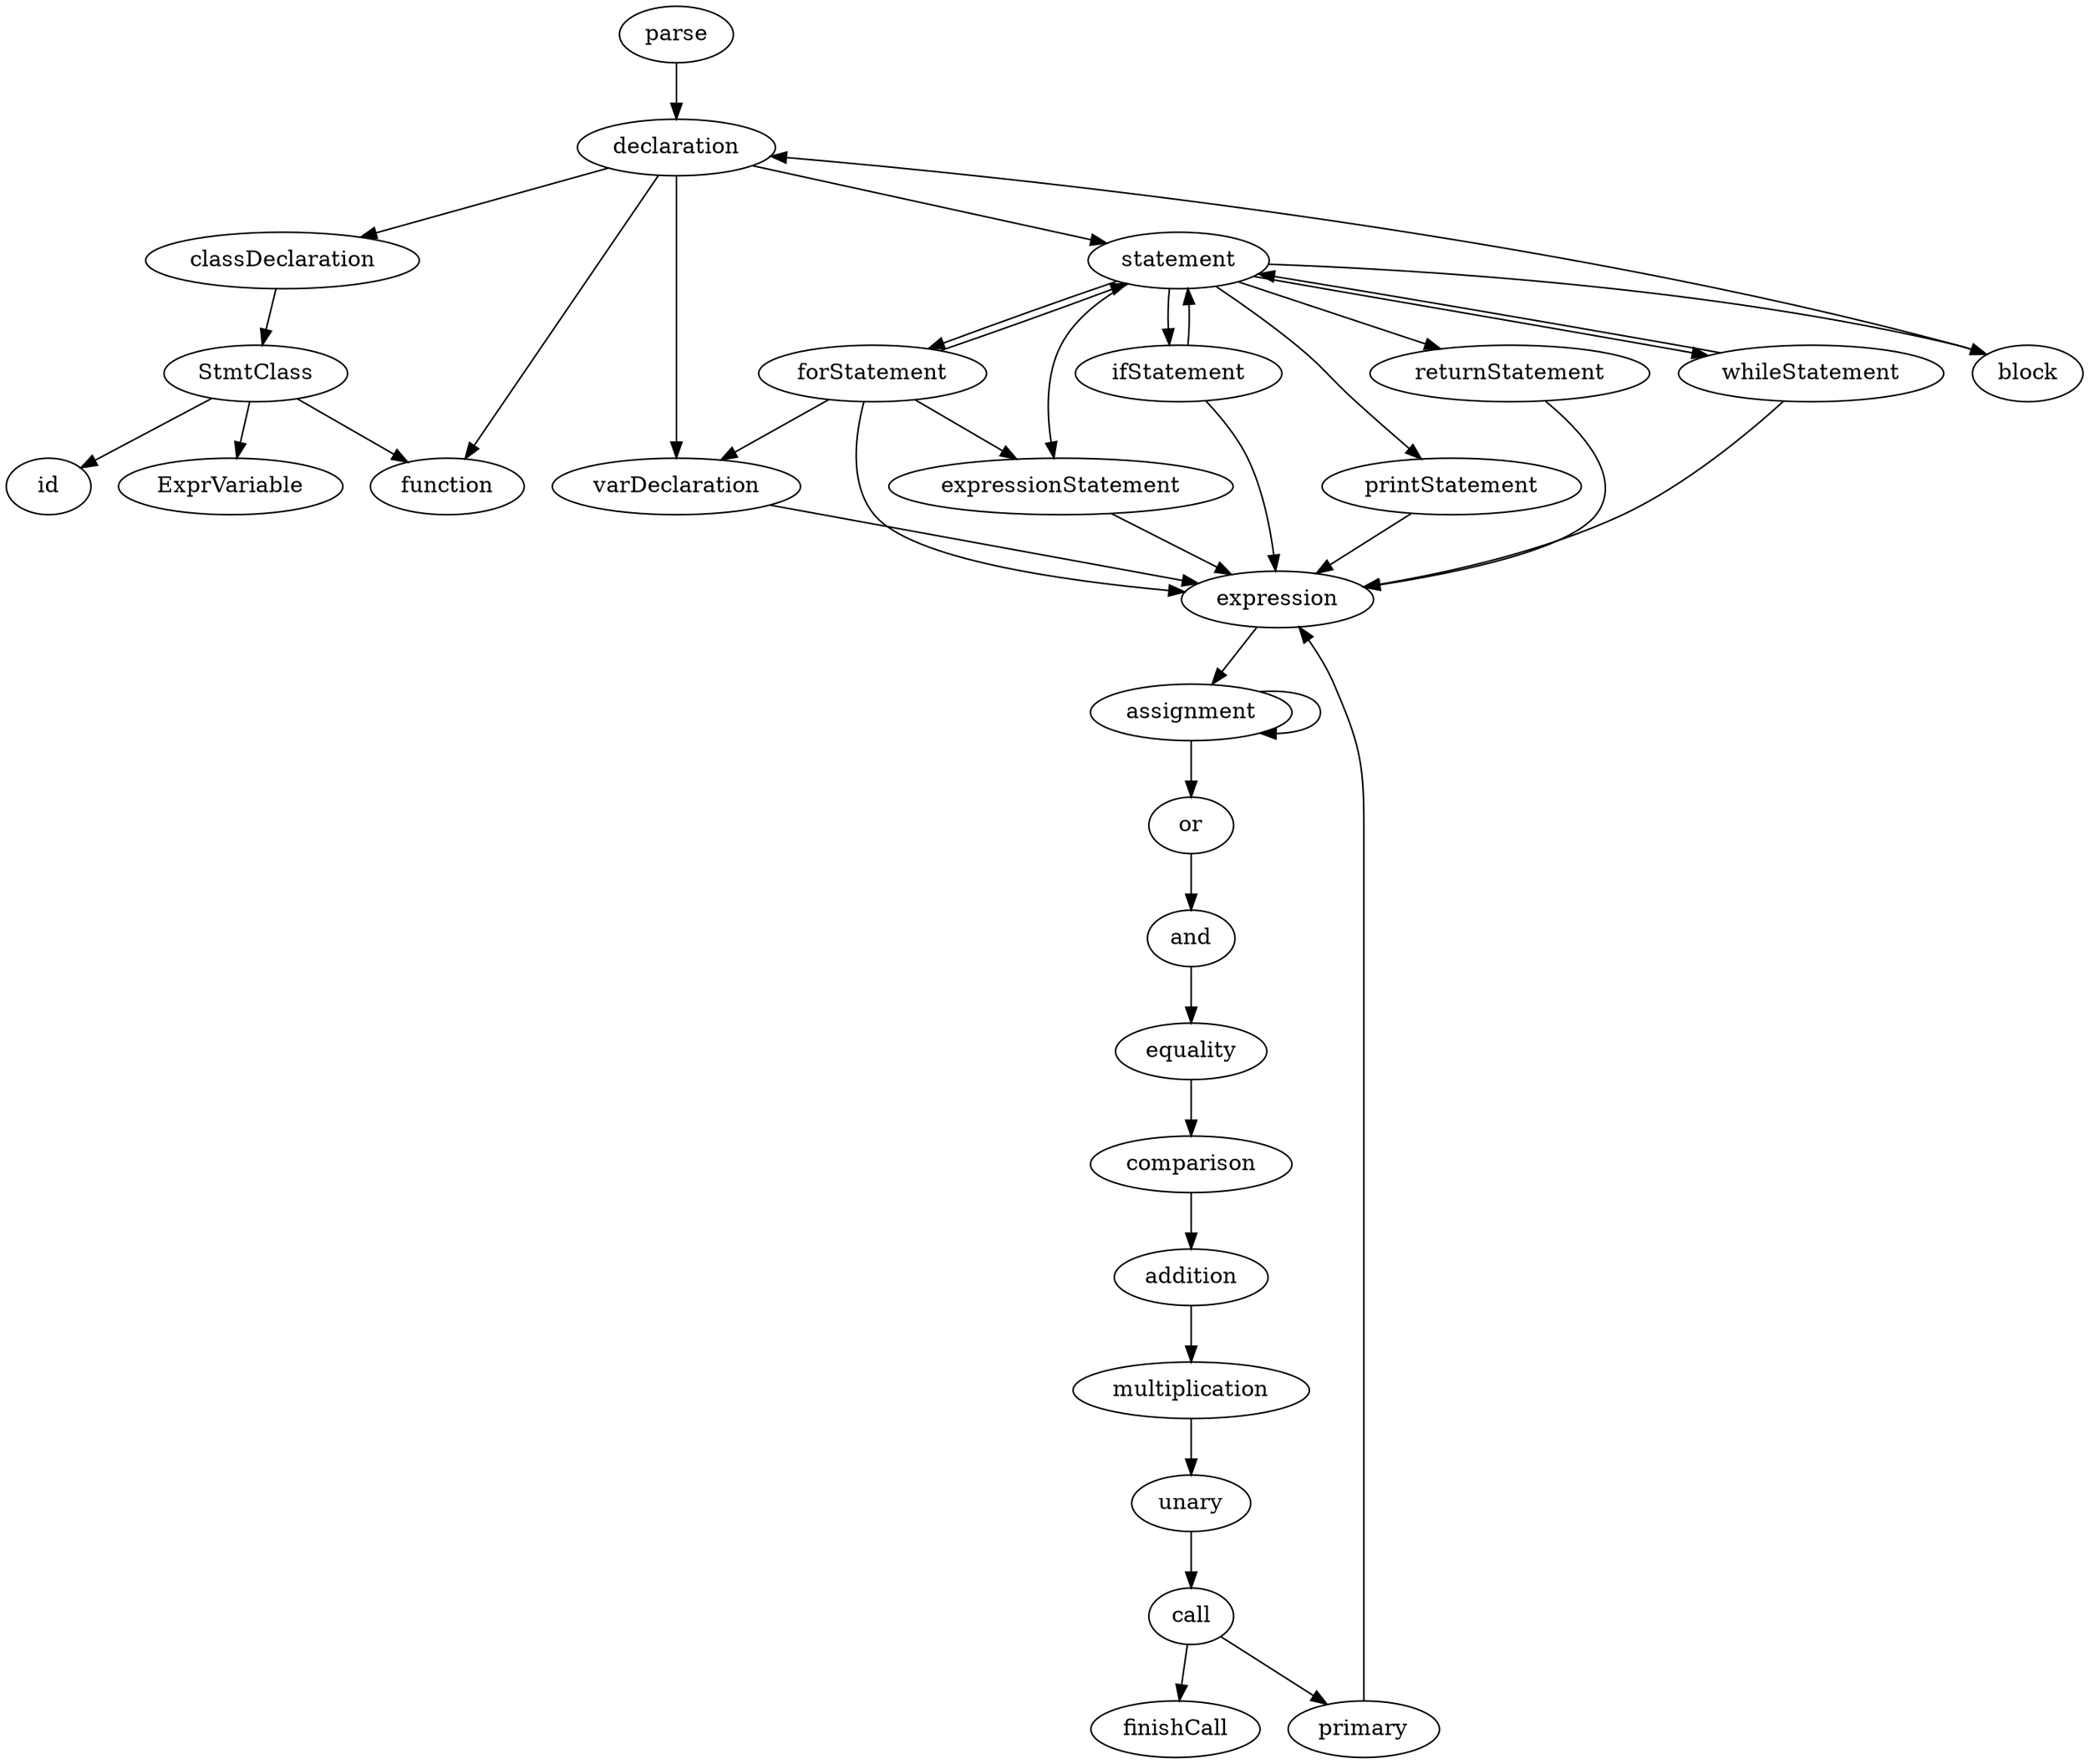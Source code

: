 digraph DFA {
    //rankdir = LR
    overlap = false

    // edge [
    //     fontname = "Verdana"
    // ]

    // node [
    //     shape = circle,
    //     fontname = "Verdana",
    //     margin = 0
    // ]

    parse -> declaration
        declaration -> classDeclaration
            classDeclaration -> StmtClass
                StmtClass -> id
                StmtClass -> ExprVariable
                StmtClass -> function
        declaration -> function
        declaration -> varDeclaration
            varDeclaration -> expression
        declaration -> statement
    statement -> forStatement
        forStatement -> varDeclaration
        forStatement -> expressionStatement
        forStatement -> expression
            expression -> assignment
                assignment -> assignment
                assignment -> or
                    or -> and
                        and -> equality
                            equality -> comparison
                                comparison -> addition
                                    addition -> multiplication
                                        multiplication -> unary
                                            unary -> call
                                                call -> primary
                                                call -> finishCall
    primary -> expression
        forStatement -> statement
    statement -> ifStatement
        ifStatement -> expression
        ifStatement -> statement
    statement -> printStatement
        printStatement -> expression
    statement -> returnStatement
        returnStatement -> expression
    statement -> whileStatement
        whileStatement -> expression
        whileStatement -> statement
    statement -> block
        block -> declaration
    statement -> expressionStatement
        expressionStatement -> expression
}
